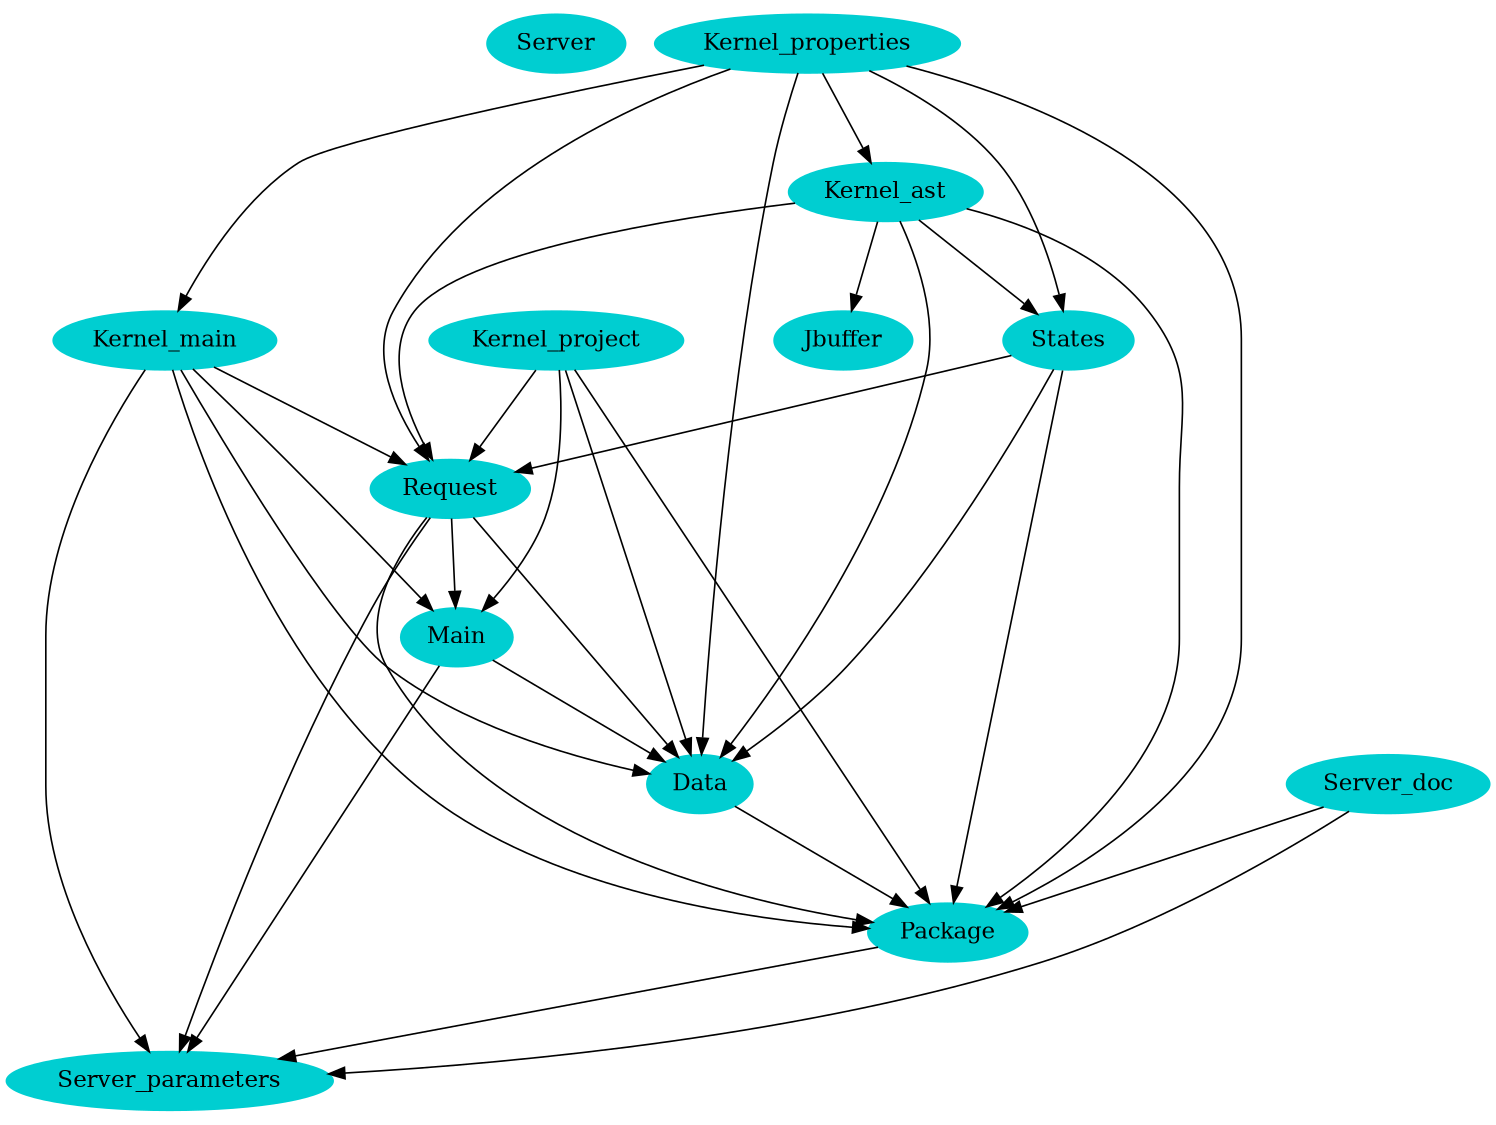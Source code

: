 digraph "Plugin architecture (server)" { node [href="\N.html"];
  size="10,7.5";
  ratio="fill";
  
  fontsize="12pt";
  rankdir = TB ;
"Server" [style=filled, color=darkturquoise];
"Server_parameters" [style=filled, color=darkturquoise];
"Jbuffer" [style=filled, color=darkturquoise];
"Package" [style=filled, color=darkturquoise];
"Package" -> "Server_parameters";
"Data" [style=filled, color=darkturquoise];
"Data" -> "Package";
"Main" [style=filled, color=darkturquoise];
"Main" -> "Data";
"Main" -> "Server_parameters";
"Request" [style=filled, color=darkturquoise];
"Request" -> "Main";
"Request" -> "Server_parameters";
"Request" -> "Package";
"Request" -> "Data";
"States" [style=filled, color=darkturquoise];
"States" -> "Request";
"States" -> "Package";
"States" -> "Data";
"Server_doc" [style=filled, color=darkturquoise];
"Server_doc" -> "Server_parameters";
"Server_doc" -> "Package";
"Kernel_main" [style=filled, color=darkturquoise];
"Kernel_main" -> "Main";
"Kernel_main" -> "Package";
"Kernel_main" -> "Request";
"Kernel_main" -> "Server_parameters";
"Kernel_main" -> "Data";
"Kernel_project" [style=filled, color=darkturquoise];
"Kernel_project" -> "Main";
"Kernel_project" -> "Package";
"Kernel_project" -> "Request";
"Kernel_project" -> "Data";
"Kernel_ast" [style=filled, color=darkturquoise];
"Kernel_ast" -> "Jbuffer";
"Kernel_ast" -> "Request";
"Kernel_ast" -> "States";
"Kernel_ast" -> "Package";
"Kernel_ast" -> "Data";
"Kernel_properties" [style=filled, color=darkturquoise];
"Kernel_properties" -> "Data";
"Kernel_properties" -> "Kernel_ast";
"Kernel_properties" -> "Kernel_main";
"Kernel_properties" -> "Package";
"Kernel_properties" -> "Request";
"Kernel_properties" -> "States";
}
